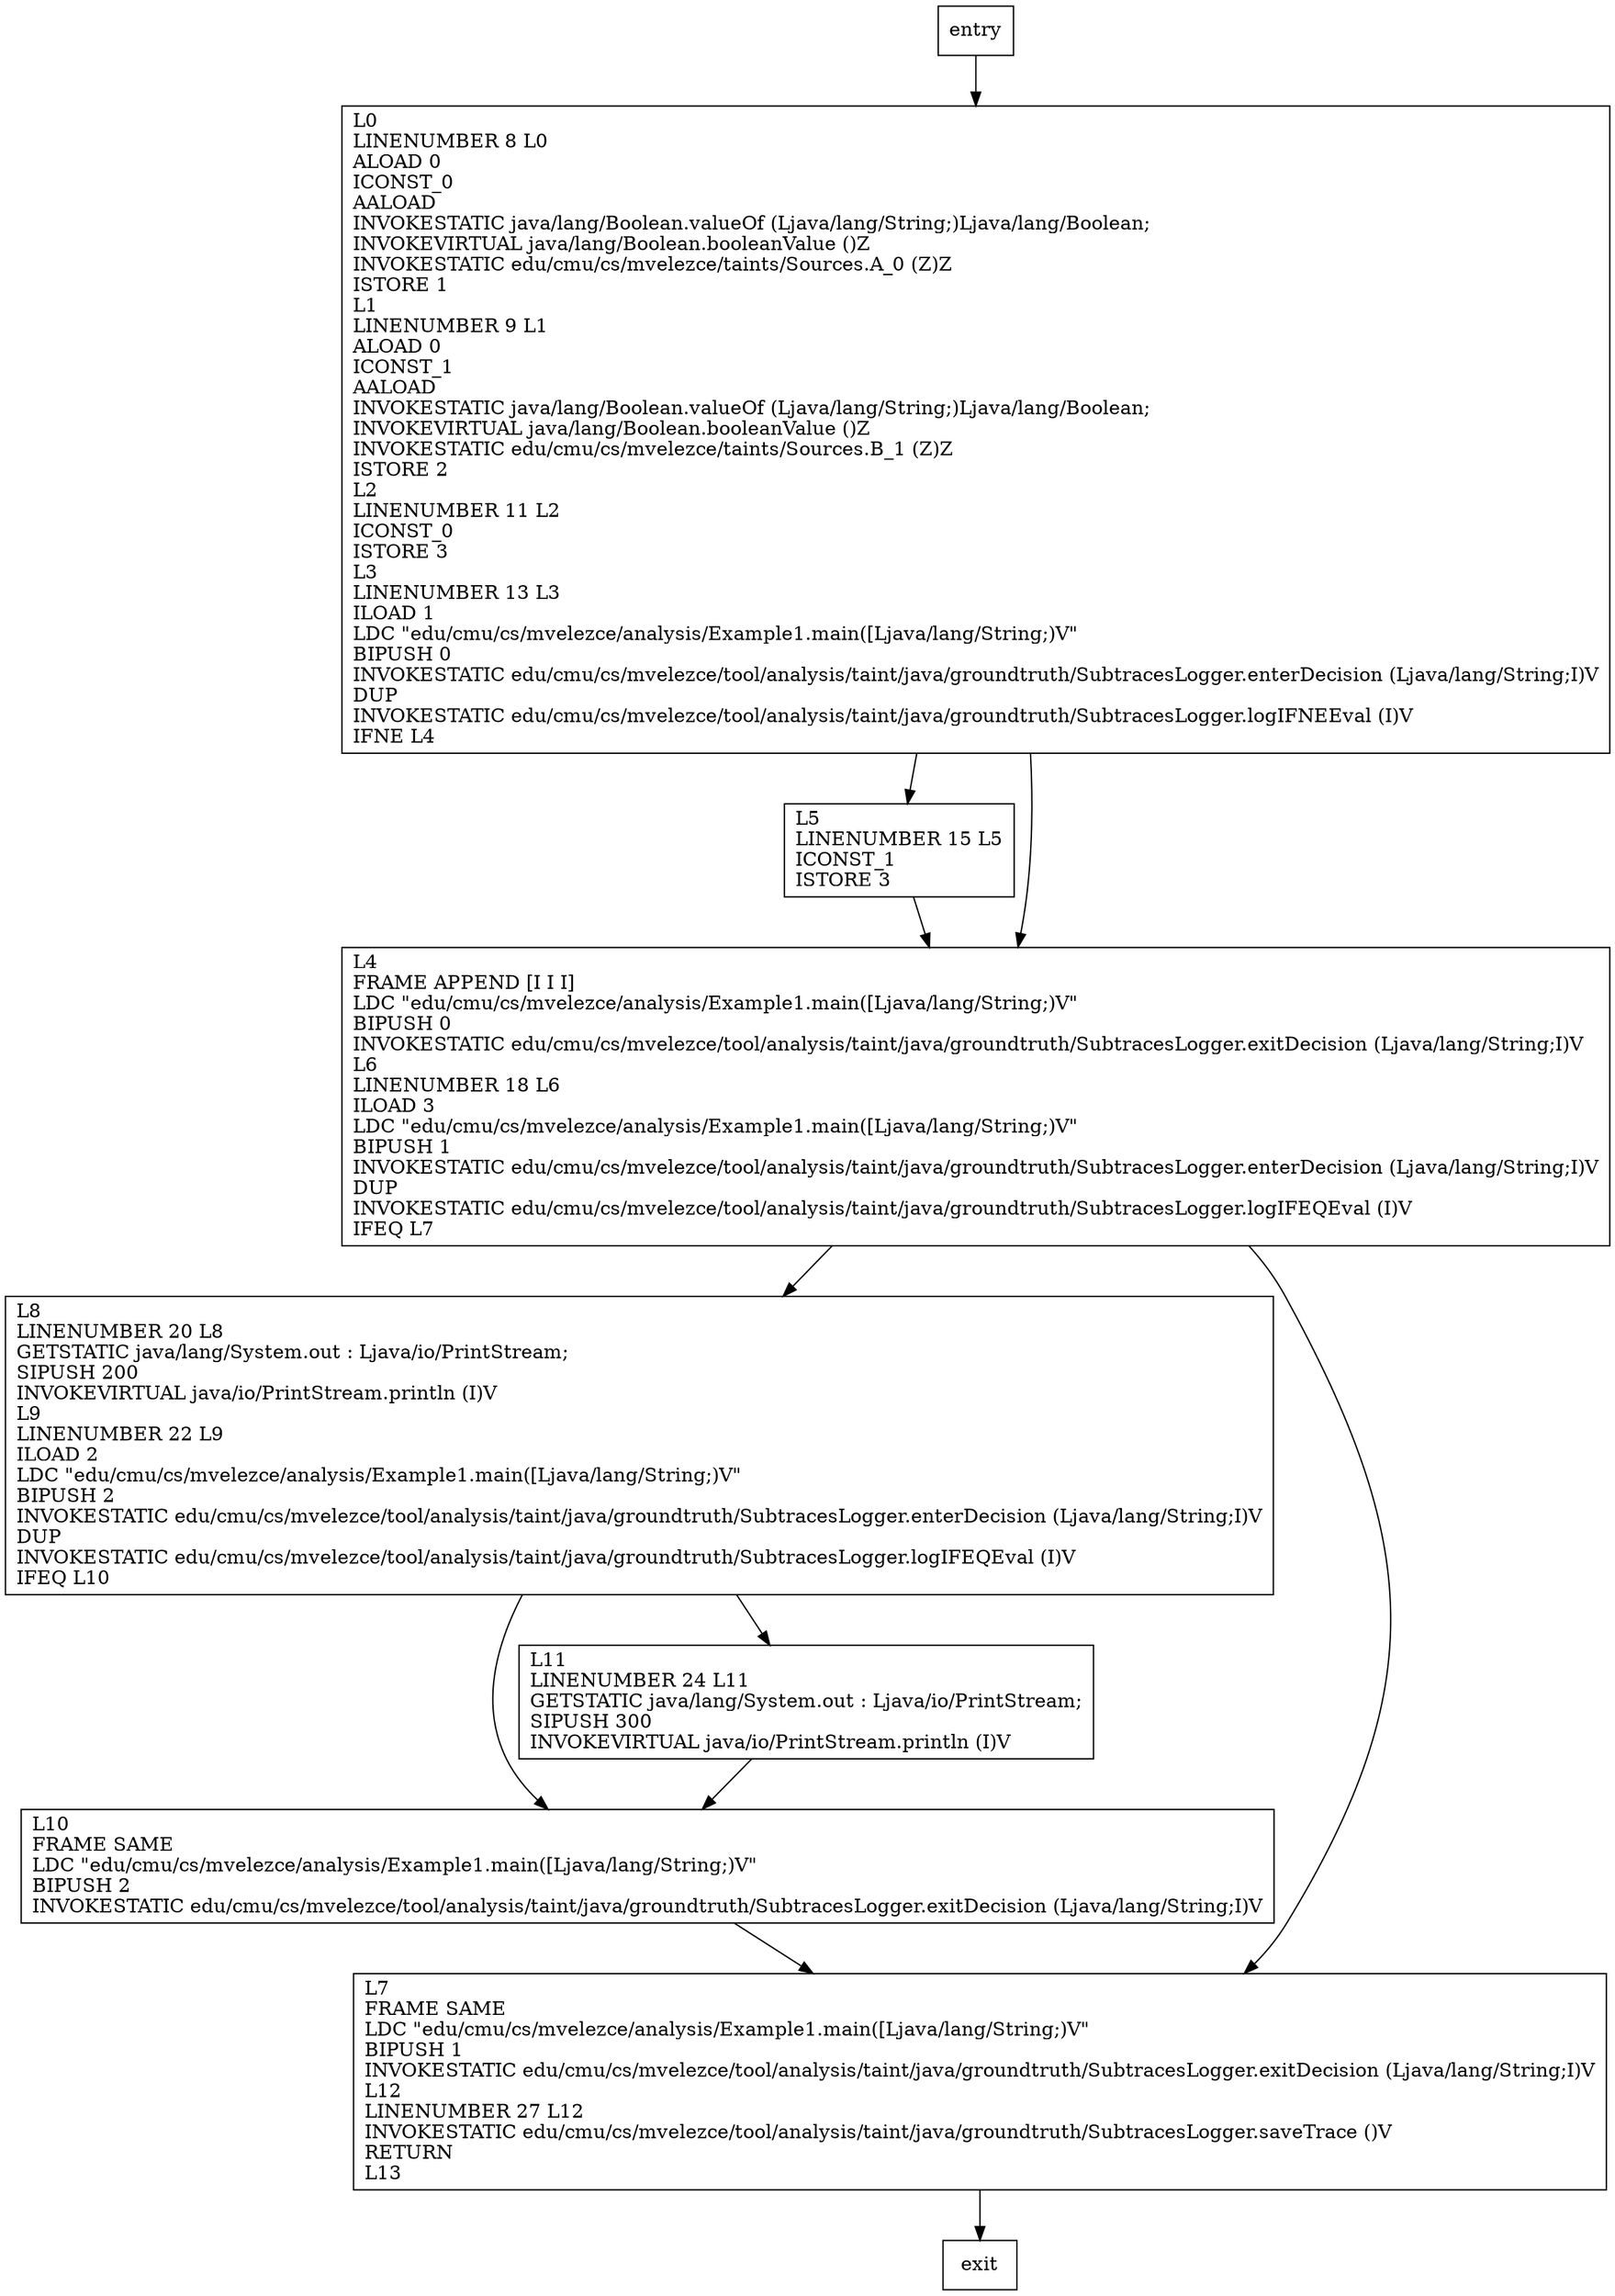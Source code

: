 digraph main {
node [shape=record];
507448412 [label="L5\lLINENUMBER 15 L5\lICONST_1\lISTORE 3\l"];
14393037 [label="L10\lFRAME SAME\lLDC \"edu/cmu/cs/mvelezce/analysis/Example1.main([Ljava/lang/String;)V\"\lBIPUSH 2\lINVOKESTATIC edu/cmu/cs/mvelezce/tool/analysis/taint/java/groundtruth/SubtracesLogger.exitDecision (Ljava/lang/String;I)V\l"];
731451444 [label="L8\lLINENUMBER 20 L8\lGETSTATIC java/lang/System.out : Ljava/io/PrintStream;\lSIPUSH 200\lINVOKEVIRTUAL java/io/PrintStream.println (I)V\lL9\lLINENUMBER 22 L9\lILOAD 2\lLDC \"edu/cmu/cs/mvelezce/analysis/Example1.main([Ljava/lang/String;)V\"\lBIPUSH 2\lINVOKESTATIC edu/cmu/cs/mvelezce/tool/analysis/taint/java/groundtruth/SubtracesLogger.enterDecision (Ljava/lang/String;I)V\lDUP\lINVOKESTATIC edu/cmu/cs/mvelezce/tool/analysis/taint/java/groundtruth/SubtracesLogger.logIFEQEval (I)V\lIFEQ L10\l"];
1419981540 [label="L4\lFRAME APPEND [I I I]\lLDC \"edu/cmu/cs/mvelezce/analysis/Example1.main([Ljava/lang/String;)V\"\lBIPUSH 0\lINVOKESTATIC edu/cmu/cs/mvelezce/tool/analysis/taint/java/groundtruth/SubtracesLogger.exitDecision (Ljava/lang/String;I)V\lL6\lLINENUMBER 18 L6\lILOAD 3\lLDC \"edu/cmu/cs/mvelezce/analysis/Example1.main([Ljava/lang/String;)V\"\lBIPUSH 1\lINVOKESTATIC edu/cmu/cs/mvelezce/tool/analysis/taint/java/groundtruth/SubtracesLogger.enterDecision (Ljava/lang/String;I)V\lDUP\lINVOKESTATIC edu/cmu/cs/mvelezce/tool/analysis/taint/java/groundtruth/SubtracesLogger.logIFEQEval (I)V\lIFEQ L7\l"];
1717580721 [label="L11\lLINENUMBER 24 L11\lGETSTATIC java/lang/System.out : Ljava/io/PrintStream;\lSIPUSH 300\lINVOKEVIRTUAL java/io/PrintStream.println (I)V\l"];
673377867 [label="L0\lLINENUMBER 8 L0\lALOAD 0\lICONST_0\lAALOAD\lINVOKESTATIC java/lang/Boolean.valueOf (Ljava/lang/String;)Ljava/lang/Boolean;\lINVOKEVIRTUAL java/lang/Boolean.booleanValue ()Z\lINVOKESTATIC edu/cmu/cs/mvelezce/taints/Sources.A_0 (Z)Z\lISTORE 1\lL1\lLINENUMBER 9 L1\lALOAD 0\lICONST_1\lAALOAD\lINVOKESTATIC java/lang/Boolean.valueOf (Ljava/lang/String;)Ljava/lang/Boolean;\lINVOKEVIRTUAL java/lang/Boolean.booleanValue ()Z\lINVOKESTATIC edu/cmu/cs/mvelezce/taints/Sources.B_1 (Z)Z\lISTORE 2\lL2\lLINENUMBER 11 L2\lICONST_0\lISTORE 3\lL3\lLINENUMBER 13 L3\lILOAD 1\lLDC \"edu/cmu/cs/mvelezce/analysis/Example1.main([Ljava/lang/String;)V\"\lBIPUSH 0\lINVOKESTATIC edu/cmu/cs/mvelezce/tool/analysis/taint/java/groundtruth/SubtracesLogger.enterDecision (Ljava/lang/String;I)V\lDUP\lINVOKESTATIC edu/cmu/cs/mvelezce/tool/analysis/taint/java/groundtruth/SubtracesLogger.logIFNEEval (I)V\lIFNE L4\l"];
343336007 [label="L7\lFRAME SAME\lLDC \"edu/cmu/cs/mvelezce/analysis/Example1.main([Ljava/lang/String;)V\"\lBIPUSH 1\lINVOKESTATIC edu/cmu/cs/mvelezce/tool/analysis/taint/java/groundtruth/SubtracesLogger.exitDecision (Ljava/lang/String;I)V\lL12\lLINENUMBER 27 L12\lINVOKESTATIC edu/cmu/cs/mvelezce/tool/analysis/taint/java/groundtruth/SubtracesLogger.saveTrace ()V\lRETURN\lL13\l"];
entry;
exit;
entry -> 673377867;
507448412 -> 1419981540;
14393037 -> 343336007;
731451444 -> 14393037;
731451444 -> 1717580721;
1419981540 -> 731451444;
1419981540 -> 343336007;
1717580721 -> 14393037;
673377867 -> 507448412;
673377867 -> 1419981540;
343336007 -> exit;
}
